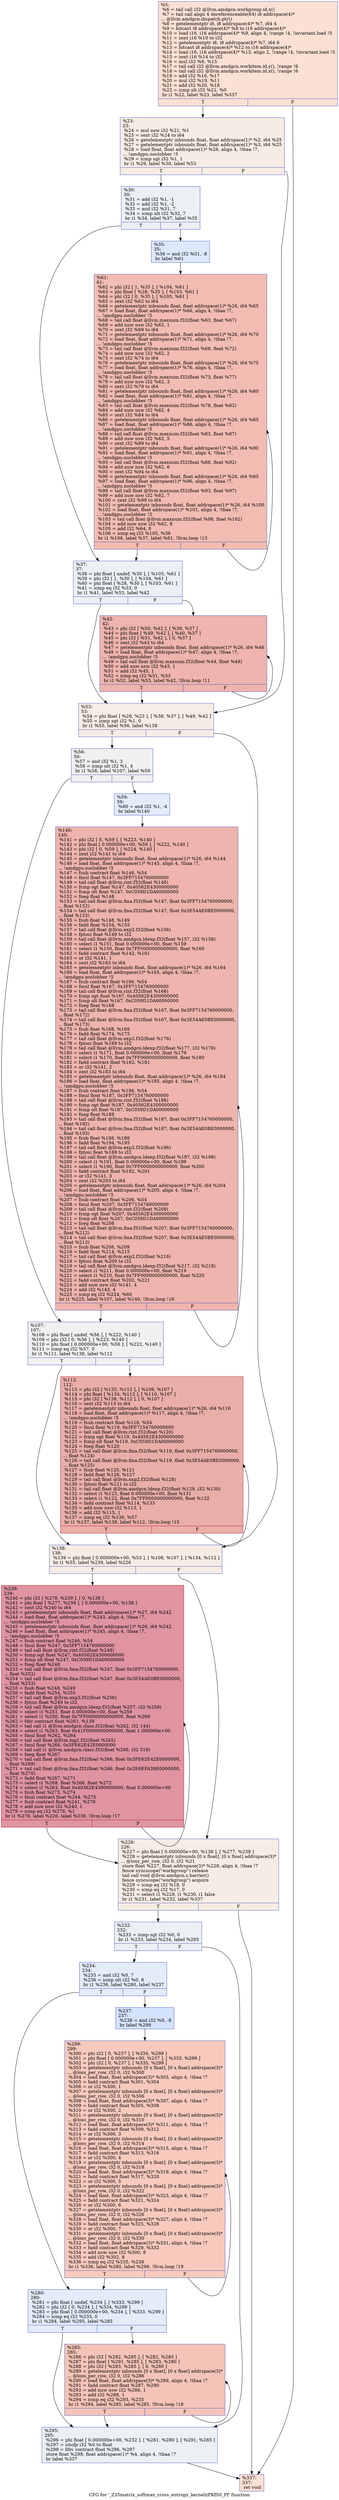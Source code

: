 digraph "CFG for '_Z35matrix_softmax_cross_entropy_kerneliiPKfS0_Pf' function" {
	label="CFG for '_Z35matrix_softmax_cross_entropy_kerneliiPKfS0_Pf' function";

	Node0x4c8ec00 [shape=record,color="#3d50c3ff", style=filled, fillcolor="#f7b99e70",label="{%5:\l  %6 = tail call i32 @llvm.amdgcn.workgroup.id.x()\l  %7 = tail call align 4 dereferenceable(64) i8 addrspace(4)*\l... @llvm.amdgcn.dispatch.ptr()\l  %8 = getelementptr i8, i8 addrspace(4)* %7, i64 4\l  %9 = bitcast i8 addrspace(4)* %8 to i16 addrspace(4)*\l  %10 = load i16, i16 addrspace(4)* %9, align 4, !range !4, !invariant.load !5\l  %11 = zext i16 %10 to i32\l  %12 = getelementptr i8, i8 addrspace(4)* %7, i64 6\l  %13 = bitcast i8 addrspace(4)* %12 to i16 addrspace(4)*\l  %14 = load i16, i16 addrspace(4)* %13, align 2, !range !4, !invariant.load !5\l  %15 = zext i16 %14 to i32\l  %16 = mul i32 %6, %15\l  %17 = tail call i32 @llvm.amdgcn.workitem.id.y(), !range !6\l  %18 = tail call i32 @llvm.amdgcn.workitem.id.x(), !range !6\l  %19 = add i32 %16, %17\l  %20 = mul i32 %19, %11\l  %21 = add i32 %20, %18\l  %22 = icmp slt i32 %21, %0\l  br i1 %22, label %23, label %337\l|{<s0>T|<s1>F}}"];
	Node0x4c8ec00:s0 -> Node0x4c922c0;
	Node0x4c8ec00:s1 -> Node0x4c92350;
	Node0x4c922c0 [shape=record,color="#3d50c3ff", style=filled, fillcolor="#ecd3c570",label="{%23:\l23:                                               \l  %24 = mul nsw i32 %21, %1\l  %25 = sext i32 %24 to i64\l  %26 = getelementptr inbounds float, float addrspace(1)* %2, i64 %25\l  %27 = getelementptr inbounds float, float addrspace(1)* %3, i64 %25\l  %28 = load float, float addrspace(1)* %26, align 4, !tbaa !7,\l... !amdgpu.noclobber !5\l  %29 = icmp sgt i32 %1, 1\l  br i1 %29, label %30, label %53\l|{<s0>T|<s1>F}}"];
	Node0x4c922c0:s0 -> Node0x4c92980;
	Node0x4c922c0:s1 -> Node0x4c92a10;
	Node0x4c92980 [shape=record,color="#3d50c3ff", style=filled, fillcolor="#d4dbe670",label="{%30:\l30:                                               \l  %31 = add i32 %1, -1\l  %32 = add i32 %1, -2\l  %33 = and i32 %31, 7\l  %34 = icmp ult i32 %32, 7\l  br i1 %34, label %37, label %35\l|{<s0>T|<s1>F}}"];
	Node0x4c92980:s0 -> Node0x4c91540;
	Node0x4c92980:s1 -> Node0x4c92f70;
	Node0x4c92f70 [shape=record,color="#3d50c3ff", style=filled, fillcolor="#b2ccfb70",label="{%35:\l35:                                               \l  %36 = and i32 %31, -8\l  br label %61\l}"];
	Node0x4c92f70 -> Node0x4c93170;
	Node0x4c91540 [shape=record,color="#3d50c3ff", style=filled, fillcolor="#d4dbe670",label="{%37:\l37:                                               \l  %38 = phi float [ undef, %30 ], [ %103, %61 ]\l  %39 = phi i32 [ 1, %30 ], [ %104, %61 ]\l  %40 = phi float [ %28, %30 ], [ %103, %61 ]\l  %41 = icmp eq i32 %33, 0\l  br i1 %41, label %53, label %42\l|{<s0>T|<s1>F}}"];
	Node0x4c91540:s0 -> Node0x4c92a10;
	Node0x4c91540:s1 -> Node0x4c939c0;
	Node0x4c939c0 [shape=record,color="#3d50c3ff", style=filled, fillcolor="#d8564670",label="{%42:\l42:                                               \l  %43 = phi i32 [ %50, %42 ], [ %39, %37 ]\l  %44 = phi float [ %49, %42 ], [ %40, %37 ]\l  %45 = phi i32 [ %51, %42 ], [ 0, %37 ]\l  %46 = zext i32 %43 to i64\l  %47 = getelementptr inbounds float, float addrspace(1)* %26, i64 %46\l  %48 = load float, float addrspace(1)* %47, align 4, !tbaa !7,\l... !amdgpu.noclobber !5\l  %49 = tail call float @llvm.maxnum.f32(float %44, float %48)\l  %50 = add nuw nsw i32 %43, 1\l  %51 = add i32 %45, 1\l  %52 = icmp eq i32 %51, %33\l  br i1 %52, label %53, label %42, !llvm.loop !11\l|{<s0>T|<s1>F}}"];
	Node0x4c939c0:s0 -> Node0x4c92a10;
	Node0x4c939c0:s1 -> Node0x4c939c0;
	Node0x4c92a10 [shape=record,color="#3d50c3ff", style=filled, fillcolor="#ecd3c570",label="{%53:\l53:                                               \l  %54 = phi float [ %28, %23 ], [ %38, %37 ], [ %49, %42 ]\l  %55 = icmp sgt i32 %1, 0\l  br i1 %55, label %56, label %138\l|{<s0>T|<s1>F}}"];
	Node0x4c92a10:s0 -> Node0x4c94c60;
	Node0x4c92a10:s1 -> Node0x4c94cb0;
	Node0x4c94c60 [shape=record,color="#3d50c3ff", style=filled, fillcolor="#dedcdb70",label="{%56:\l56:                                               \l  %57 = and i32 %1, 3\l  %58 = icmp ult i32 %1, 4\l  br i1 %58, label %107, label %59\l|{<s0>T|<s1>F}}"];
	Node0x4c94c60:s0 -> Node0x4c94f10;
	Node0x4c94c60:s1 -> Node0x4c94f60;
	Node0x4c94f60 [shape=record,color="#3d50c3ff", style=filled, fillcolor="#c1d4f470",label="{%59:\l59:                                               \l  %60 = and i32 %1, -4\l  br label %140\l}"];
	Node0x4c94f60 -> Node0x4c95160;
	Node0x4c93170 [shape=record,color="#3d50c3ff", style=filled, fillcolor="#e1675170",label="{%61:\l61:                                               \l  %62 = phi i32 [ 1, %35 ], [ %104, %61 ]\l  %63 = phi float [ %28, %35 ], [ %103, %61 ]\l  %64 = phi i32 [ 0, %35 ], [ %105, %61 ]\l  %65 = zext i32 %62 to i64\l  %66 = getelementptr inbounds float, float addrspace(1)* %26, i64 %65\l  %67 = load float, float addrspace(1)* %66, align 4, !tbaa !7,\l... !amdgpu.noclobber !5\l  %68 = tail call float @llvm.maxnum.f32(float %63, float %67)\l  %69 = add nuw nsw i32 %62, 1\l  %70 = zext i32 %69 to i64\l  %71 = getelementptr inbounds float, float addrspace(1)* %26, i64 %70\l  %72 = load float, float addrspace(1)* %71, align 4, !tbaa !7,\l... !amdgpu.noclobber !5\l  %73 = tail call float @llvm.maxnum.f32(float %68, float %72)\l  %74 = add nuw nsw i32 %62, 2\l  %75 = zext i32 %74 to i64\l  %76 = getelementptr inbounds float, float addrspace(1)* %26, i64 %75\l  %77 = load float, float addrspace(1)* %76, align 4, !tbaa !7,\l... !amdgpu.noclobber !5\l  %78 = tail call float @llvm.maxnum.f32(float %73, float %77)\l  %79 = add nuw nsw i32 %62, 3\l  %80 = zext i32 %79 to i64\l  %81 = getelementptr inbounds float, float addrspace(1)* %26, i64 %80\l  %82 = load float, float addrspace(1)* %81, align 4, !tbaa !7,\l... !amdgpu.noclobber !5\l  %83 = tail call float @llvm.maxnum.f32(float %78, float %82)\l  %84 = add nuw nsw i32 %62, 4\l  %85 = zext i32 %84 to i64\l  %86 = getelementptr inbounds float, float addrspace(1)* %26, i64 %85\l  %87 = load float, float addrspace(1)* %86, align 4, !tbaa !7,\l... !amdgpu.noclobber !5\l  %88 = tail call float @llvm.maxnum.f32(float %83, float %87)\l  %89 = add nuw nsw i32 %62, 5\l  %90 = zext i32 %89 to i64\l  %91 = getelementptr inbounds float, float addrspace(1)* %26, i64 %90\l  %92 = load float, float addrspace(1)* %91, align 4, !tbaa !7,\l... !amdgpu.noclobber !5\l  %93 = tail call float @llvm.maxnum.f32(float %88, float %92)\l  %94 = add nuw nsw i32 %62, 6\l  %95 = zext i32 %94 to i64\l  %96 = getelementptr inbounds float, float addrspace(1)* %26, i64 %95\l  %97 = load float, float addrspace(1)* %96, align 4, !tbaa !7,\l... !amdgpu.noclobber !5\l  %98 = tail call float @llvm.maxnum.f32(float %93, float %97)\l  %99 = add nuw nsw i32 %62, 7\l  %100 = zext i32 %99 to i64\l  %101 = getelementptr inbounds float, float addrspace(1)* %26, i64 %100\l  %102 = load float, float addrspace(1)* %101, align 4, !tbaa !7,\l... !amdgpu.noclobber !5\l  %103 = tail call float @llvm.maxnum.f32(float %98, float %102)\l  %104 = add nuw nsw i32 %62, 8\l  %105 = add i32 %64, 8\l  %106 = icmp eq i32 %105, %36\l  br i1 %106, label %37, label %61, !llvm.loop !13\l|{<s0>T|<s1>F}}"];
	Node0x4c93170:s0 -> Node0x4c91540;
	Node0x4c93170:s1 -> Node0x4c93170;
	Node0x4c94f10 [shape=record,color="#3d50c3ff", style=filled, fillcolor="#dedcdb70",label="{%107:\l107:                                              \l  %108 = phi float [ undef, %56 ], [ %222, %140 ]\l  %109 = phi i32 [ 0, %56 ], [ %223, %140 ]\l  %110 = phi float [ 0.000000e+00, %56 ], [ %222, %140 ]\l  %111 = icmp eq i32 %57, 0\l  br i1 %111, label %138, label %112\l|{<s0>T|<s1>F}}"];
	Node0x4c94f10:s0 -> Node0x4c94cb0;
	Node0x4c94f10:s1 -> Node0x4c98190;
	Node0x4c98190 [shape=record,color="#b70d28ff", style=filled, fillcolor="#d0473d70",label="{%112:\l112:                                              \l  %113 = phi i32 [ %135, %112 ], [ %109, %107 ]\l  %114 = phi float [ %134, %112 ], [ %110, %107 ]\l  %115 = phi i32 [ %136, %112 ], [ 0, %107 ]\l  %116 = zext i32 %113 to i64\l  %117 = getelementptr inbounds float, float addrspace(1)* %26, i64 %116\l  %118 = load float, float addrspace(1)* %117, align 4, !tbaa !7,\l... !amdgpu.noclobber !5\l  %119 = fsub contract float %118, %54\l  %120 = fmul float %119, 0x3FF7154760000000\l  %121 = tail call float @llvm.rint.f32(float %120)\l  %122 = fcmp ogt float %119, 0x40562E4300000000\l  %123 = fcmp olt float %119, 0xC059D1DA00000000\l  %124 = fneg float %120\l  %125 = tail call float @llvm.fma.f32(float %119, float 0x3FF7154760000000,\l... float %124)\l  %126 = tail call float @llvm.fma.f32(float %119, float 0x3E54AE0BE0000000,\l... float %125)\l  %127 = fsub float %120, %121\l  %128 = fadd float %126, %127\l  %129 = tail call float @llvm.exp2.f32(float %128)\l  %130 = fptosi float %121 to i32\l  %131 = tail call float @llvm.amdgcn.ldexp.f32(float %129, i32 %130)\l  %132 = select i1 %123, float 0.000000e+00, float %131\l  %133 = select i1 %122, float 0x7FF0000000000000, float %132\l  %134 = fadd contract float %114, %133\l  %135 = add nuw nsw i32 %113, 1\l  %136 = add i32 %115, 1\l  %137 = icmp eq i32 %136, %57\l  br i1 %137, label %138, label %112, !llvm.loop !15\l|{<s0>T|<s1>F}}"];
	Node0x4c98190:s0 -> Node0x4c94cb0;
	Node0x4c98190:s1 -> Node0x4c98190;
	Node0x4c94cb0 [shape=record,color="#3d50c3ff", style=filled, fillcolor="#ecd3c570",label="{%138:\l138:                                              \l  %139 = phi float [ 0.000000e+00, %53 ], [ %108, %107 ], [ %134, %112 ]\l  br i1 %55, label %239, label %226\l|{<s0>T|<s1>F}}"];
	Node0x4c94cb0:s0 -> Node0x4c9a0d0;
	Node0x4c94cb0:s1 -> Node0x4c9a120;
	Node0x4c95160 [shape=record,color="#3d50c3ff", style=filled, fillcolor="#d8564670",label="{%140:\l140:                                              \l  %141 = phi i32 [ 0, %59 ], [ %223, %140 ]\l  %142 = phi float [ 0.000000e+00, %59 ], [ %222, %140 ]\l  %143 = phi i32 [ 0, %59 ], [ %224, %140 ]\l  %144 = zext i32 %141 to i64\l  %145 = getelementptr inbounds float, float addrspace(1)* %26, i64 %144\l  %146 = load float, float addrspace(1)* %145, align 4, !tbaa !7,\l... !amdgpu.noclobber !5\l  %147 = fsub contract float %146, %54\l  %148 = fmul float %147, 0x3FF7154760000000\l  %149 = tail call float @llvm.rint.f32(float %148)\l  %150 = fcmp ogt float %147, 0x40562E4300000000\l  %151 = fcmp olt float %147, 0xC059D1DA00000000\l  %152 = fneg float %148\l  %153 = tail call float @llvm.fma.f32(float %147, float 0x3FF7154760000000,\l... float %152)\l  %154 = tail call float @llvm.fma.f32(float %147, float 0x3E54AE0BE0000000,\l... float %153)\l  %155 = fsub float %148, %149\l  %156 = fadd float %154, %155\l  %157 = tail call float @llvm.exp2.f32(float %156)\l  %158 = fptosi float %149 to i32\l  %159 = tail call float @llvm.amdgcn.ldexp.f32(float %157, i32 %158)\l  %160 = select i1 %151, float 0.000000e+00, float %159\l  %161 = select i1 %150, float 0x7FF0000000000000, float %160\l  %162 = fadd contract float %142, %161\l  %163 = or i32 %141, 1\l  %164 = zext i32 %163 to i64\l  %165 = getelementptr inbounds float, float addrspace(1)* %26, i64 %164\l  %166 = load float, float addrspace(1)* %165, align 4, !tbaa !7,\l... !amdgpu.noclobber !5\l  %167 = fsub contract float %166, %54\l  %168 = fmul float %167, 0x3FF7154760000000\l  %169 = tail call float @llvm.rint.f32(float %168)\l  %170 = fcmp ogt float %167, 0x40562E4300000000\l  %171 = fcmp olt float %167, 0xC059D1DA00000000\l  %172 = fneg float %168\l  %173 = tail call float @llvm.fma.f32(float %167, float 0x3FF7154760000000,\l... float %172)\l  %174 = tail call float @llvm.fma.f32(float %167, float 0x3E54AE0BE0000000,\l... float %173)\l  %175 = fsub float %168, %169\l  %176 = fadd float %174, %175\l  %177 = tail call float @llvm.exp2.f32(float %176)\l  %178 = fptosi float %169 to i32\l  %179 = tail call float @llvm.amdgcn.ldexp.f32(float %177, i32 %178)\l  %180 = select i1 %171, float 0.000000e+00, float %179\l  %181 = select i1 %170, float 0x7FF0000000000000, float %180\l  %182 = fadd contract float %162, %181\l  %183 = or i32 %141, 2\l  %184 = zext i32 %183 to i64\l  %185 = getelementptr inbounds float, float addrspace(1)* %26, i64 %184\l  %186 = load float, float addrspace(1)* %185, align 4, !tbaa !7,\l... !amdgpu.noclobber !5\l  %187 = fsub contract float %186, %54\l  %188 = fmul float %187, 0x3FF7154760000000\l  %189 = tail call float @llvm.rint.f32(float %188)\l  %190 = fcmp ogt float %187, 0x40562E4300000000\l  %191 = fcmp olt float %187, 0xC059D1DA00000000\l  %192 = fneg float %188\l  %193 = tail call float @llvm.fma.f32(float %187, float 0x3FF7154760000000,\l... float %192)\l  %194 = tail call float @llvm.fma.f32(float %187, float 0x3E54AE0BE0000000,\l... float %193)\l  %195 = fsub float %188, %189\l  %196 = fadd float %194, %195\l  %197 = tail call float @llvm.exp2.f32(float %196)\l  %198 = fptosi float %189 to i32\l  %199 = tail call float @llvm.amdgcn.ldexp.f32(float %197, i32 %198)\l  %200 = select i1 %191, float 0.000000e+00, float %199\l  %201 = select i1 %190, float 0x7FF0000000000000, float %200\l  %202 = fadd contract float %182, %201\l  %203 = or i32 %141, 3\l  %204 = zext i32 %203 to i64\l  %205 = getelementptr inbounds float, float addrspace(1)* %26, i64 %204\l  %206 = load float, float addrspace(1)* %205, align 4, !tbaa !7,\l... !amdgpu.noclobber !5\l  %207 = fsub contract float %206, %54\l  %208 = fmul float %207, 0x3FF7154760000000\l  %209 = tail call float @llvm.rint.f32(float %208)\l  %210 = fcmp ogt float %207, 0x40562E4300000000\l  %211 = fcmp olt float %207, 0xC059D1DA00000000\l  %212 = fneg float %208\l  %213 = tail call float @llvm.fma.f32(float %207, float 0x3FF7154760000000,\l... float %212)\l  %214 = tail call float @llvm.fma.f32(float %207, float 0x3E54AE0BE0000000,\l... float %213)\l  %215 = fsub float %208, %209\l  %216 = fadd float %214, %215\l  %217 = tail call float @llvm.exp2.f32(float %216)\l  %218 = fptosi float %209 to i32\l  %219 = tail call float @llvm.amdgcn.ldexp.f32(float %217, i32 %218)\l  %220 = select i1 %211, float 0.000000e+00, float %219\l  %221 = select i1 %210, float 0x7FF0000000000000, float %220\l  %222 = fadd contract float %202, %221\l  %223 = add nuw nsw i32 %141, 4\l  %224 = add i32 %143, 4\l  %225 = icmp eq i32 %224, %60\l  br i1 %225, label %107, label %140, !llvm.loop !16\l|{<s0>T|<s1>F}}"];
	Node0x4c95160:s0 -> Node0x4c94f10;
	Node0x4c95160:s1 -> Node0x4c95160;
	Node0x4c9a120 [shape=record,color="#3d50c3ff", style=filled, fillcolor="#ecd3c570",label="{%226:\l226:                                              \l  %227 = phi float [ 0.000000e+00, %138 ], [ %277, %239 ]\l  %228 = getelementptr inbounds [0 x float], [0 x float] addrspace(3)*\l... @loss_per_row, i32 0, i32 %21\l  store float %227, float addrspace(3)* %228, align 4, !tbaa !7\l  fence syncscope(\"workgroup\") release\l  tail call void @llvm.amdgcn.s.barrier()\l  fence syncscope(\"workgroup\") acquire\l  %229 = icmp eq i32 %18, 0\l  %230 = icmp eq i32 %17, 0\l  %231 = select i1 %229, i1 %230, i1 false\l  br i1 %231, label %232, label %337\l|{<s0>T|<s1>F}}"];
	Node0x4c9a120:s0 -> Node0x4c9e460;
	Node0x4c9a120:s1 -> Node0x4c92350;
	Node0x4c9e460 [shape=record,color="#3d50c3ff", style=filled, fillcolor="#d4dbe670",label="{%232:\l232:                                              \l  %233 = icmp sgt i32 %0, 0\l  br i1 %233, label %234, label %295\l|{<s0>T|<s1>F}}"];
	Node0x4c9e460:s0 -> Node0x4c9e630;
	Node0x4c9e460:s1 -> Node0x4c9e680;
	Node0x4c9e630 [shape=record,color="#3d50c3ff", style=filled, fillcolor="#c1d4f470",label="{%234:\l234:                                              \l  %235 = and i32 %0, 7\l  %236 = icmp ult i32 %0, 8\l  br i1 %236, label %280, label %237\l|{<s0>T|<s1>F}}"];
	Node0x4c9e630:s0 -> Node0x4c9e8e0;
	Node0x4c9e630:s1 -> Node0x4c9e930;
	Node0x4c9e930 [shape=record,color="#3d50c3ff", style=filled, fillcolor="#a1c0ff70",label="{%237:\l237:                                              \l  %238 = and i32 %0, -8\l  br label %299\l}"];
	Node0x4c9e930 -> Node0x4c9eb00;
	Node0x4c9a0d0 [shape=record,color="#b70d28ff", style=filled, fillcolor="#b70d2870",label="{%239:\l239:                                              \l  %240 = phi i32 [ %278, %239 ], [ 0, %138 ]\l  %241 = phi float [ %277, %239 ], [ 0.000000e+00, %138 ]\l  %242 = zext i32 %240 to i64\l  %243 = getelementptr inbounds float, float addrspace(1)* %27, i64 %242\l  %244 = load float, float addrspace(1)* %243, align 4, !tbaa !7,\l... !amdgpu.noclobber !5\l  %245 = getelementptr inbounds float, float addrspace(1)* %26, i64 %242\l  %246 = load float, float addrspace(1)* %245, align 4, !tbaa !7,\l... !amdgpu.noclobber !5\l  %247 = fsub contract float %246, %54\l  %248 = fmul float %247, 0x3FF7154760000000\l  %249 = tail call float @llvm.rint.f32(float %248)\l  %250 = fcmp ogt float %247, 0x40562E4300000000\l  %251 = fcmp olt float %247, 0xC059D1DA00000000\l  %252 = fneg float %248\l  %253 = tail call float @llvm.fma.f32(float %247, float 0x3FF7154760000000,\l... float %252)\l  %254 = tail call float @llvm.fma.f32(float %247, float 0x3E54AE0BE0000000,\l... float %253)\l  %255 = fsub float %248, %249\l  %256 = fadd float %254, %255\l  %257 = tail call float @llvm.exp2.f32(float %256)\l  %258 = fptosi float %249 to i32\l  %259 = tail call float @llvm.amdgcn.ldexp.f32(float %257, i32 %258)\l  %260 = select i1 %251, float 0.000000e+00, float %259\l  %261 = select i1 %250, float 0x7FF0000000000000, float %260\l  %262 = fdiv contract float %261, %139\l  %263 = tail call i1 @llvm.amdgcn.class.f32(float %262, i32 144)\l  %264 = select i1 %263, float 0x41F0000000000000, float 1.000000e+00\l  %265 = fmul float %262, %264\l  %266 = tail call float @llvm.log2.f32(float %265)\l  %267 = fmul float %266, 0x3FE62E42E0000000\l  %268 = tail call i1 @llvm.amdgcn.class.f32(float %266, i32 519)\l  %269 = fneg float %267\l  %270 = tail call float @llvm.fma.f32(float %266, float 0x3FE62E42E0000000,\l... float %269)\l  %271 = tail call float @llvm.fma.f32(float %266, float 0x3E6EFA39E0000000,\l... float %270)\l  %272 = fadd float %267, %271\l  %273 = select i1 %268, float %266, float %272\l  %274 = select i1 %263, float 0x40362E4300000000, float 0.000000e+00\l  %275 = fsub float %273, %274\l  %276 = fmul contract float %244, %275\l  %277 = fsub contract float %241, %276\l  %278 = add nuw nsw i32 %240, 1\l  %279 = icmp eq i32 %278, %1\l  br i1 %279, label %226, label %239, !llvm.loop !17\l|{<s0>T|<s1>F}}"];
	Node0x4c9a0d0:s0 -> Node0x4c9a120;
	Node0x4c9a0d0:s1 -> Node0x4c9a0d0;
	Node0x4c9e8e0 [shape=record,color="#3d50c3ff", style=filled, fillcolor="#c1d4f470",label="{%280:\l280:                                              \l  %281 = phi float [ undef, %234 ], [ %333, %299 ]\l  %282 = phi i32 [ 0, %234 ], [ %334, %299 ]\l  %283 = phi float [ 0.000000e+00, %234 ], [ %333, %299 ]\l  %284 = icmp eq i32 %235, 0\l  br i1 %284, label %295, label %285\l|{<s0>T|<s1>F}}"];
	Node0x4c9e8e0:s0 -> Node0x4c9e680;
	Node0x4c9e8e0:s1 -> Node0x4ca1900;
	Node0x4ca1900 [shape=record,color="#3d50c3ff", style=filled, fillcolor="#e97a5f70",label="{%285:\l285:                                              \l  %286 = phi i32 [ %292, %285 ], [ %282, %280 ]\l  %287 = phi float [ %291, %285 ], [ %283, %280 ]\l  %288 = phi i32 [ %293, %285 ], [ 0, %280 ]\l  %289 = getelementptr inbounds [0 x float], [0 x float] addrspace(3)*\l... @loss_per_row, i32 0, i32 %286\l  %290 = load float, float addrspace(3)* %289, align 4, !tbaa !7\l  %291 = fadd contract float %287, %290\l  %292 = add nuw nsw i32 %286, 1\l  %293 = add i32 %288, 1\l  %294 = icmp eq i32 %293, %235\l  br i1 %294, label %295, label %285, !llvm.loop !18\l|{<s0>T|<s1>F}}"];
	Node0x4ca1900:s0 -> Node0x4c9e680;
	Node0x4ca1900:s1 -> Node0x4ca1900;
	Node0x4c9e680 [shape=record,color="#3d50c3ff", style=filled, fillcolor="#d4dbe670",label="{%295:\l295:                                              \l  %296 = phi float [ 0.000000e+00, %232 ], [ %281, %280 ], [ %291, %285 ]\l  %297 = sitofp i32 %0 to float\l  %298 = fdiv contract float %296, %297\l  store float %298, float addrspace(1)* %4, align 4, !tbaa !7\l  br label %337\l}"];
	Node0x4c9e680 -> Node0x4c92350;
	Node0x4c9eb00 [shape=record,color="#3d50c3ff", style=filled, fillcolor="#ef886b70",label="{%299:\l299:                                              \l  %300 = phi i32 [ 0, %237 ], [ %334, %299 ]\l  %301 = phi float [ 0.000000e+00, %237 ], [ %333, %299 ]\l  %302 = phi i32 [ 0, %237 ], [ %335, %299 ]\l  %303 = getelementptr inbounds [0 x float], [0 x float] addrspace(3)*\l... @loss_per_row, i32 0, i32 %300\l  %304 = load float, float addrspace(3)* %303, align 4, !tbaa !7\l  %305 = fadd contract float %301, %304\l  %306 = or i32 %300, 1\l  %307 = getelementptr inbounds [0 x float], [0 x float] addrspace(3)*\l... @loss_per_row, i32 0, i32 %306\l  %308 = load float, float addrspace(3)* %307, align 4, !tbaa !7\l  %309 = fadd contract float %305, %308\l  %310 = or i32 %300, 2\l  %311 = getelementptr inbounds [0 x float], [0 x float] addrspace(3)*\l... @loss_per_row, i32 0, i32 %310\l  %312 = load float, float addrspace(3)* %311, align 4, !tbaa !7\l  %313 = fadd contract float %309, %312\l  %314 = or i32 %300, 3\l  %315 = getelementptr inbounds [0 x float], [0 x float] addrspace(3)*\l... @loss_per_row, i32 0, i32 %314\l  %316 = load float, float addrspace(3)* %315, align 4, !tbaa !7\l  %317 = fadd contract float %313, %316\l  %318 = or i32 %300, 4\l  %319 = getelementptr inbounds [0 x float], [0 x float] addrspace(3)*\l... @loss_per_row, i32 0, i32 %318\l  %320 = load float, float addrspace(3)* %319, align 4, !tbaa !7\l  %321 = fadd contract float %317, %320\l  %322 = or i32 %300, 5\l  %323 = getelementptr inbounds [0 x float], [0 x float] addrspace(3)*\l... @loss_per_row, i32 0, i32 %322\l  %324 = load float, float addrspace(3)* %323, align 4, !tbaa !7\l  %325 = fadd contract float %321, %324\l  %326 = or i32 %300, 6\l  %327 = getelementptr inbounds [0 x float], [0 x float] addrspace(3)*\l... @loss_per_row, i32 0, i32 %326\l  %328 = load float, float addrspace(3)* %327, align 4, !tbaa !7\l  %329 = fadd contract float %325, %328\l  %330 = or i32 %300, 7\l  %331 = getelementptr inbounds [0 x float], [0 x float] addrspace(3)*\l... @loss_per_row, i32 0, i32 %330\l  %332 = load float, float addrspace(3)* %331, align 4, !tbaa !7\l  %333 = fadd contract float %329, %332\l  %334 = add nuw nsw i32 %300, 8\l  %335 = add i32 %302, 8\l  %336 = icmp eq i32 %335, %238\l  br i1 %336, label %280, label %299, !llvm.loop !19\l|{<s0>T|<s1>F}}"];
	Node0x4c9eb00:s0 -> Node0x4c9e8e0;
	Node0x4c9eb00:s1 -> Node0x4c9eb00;
	Node0x4c92350 [shape=record,color="#3d50c3ff", style=filled, fillcolor="#f7b99e70",label="{%337:\l337:                                              \l  ret void\l}"];
}
